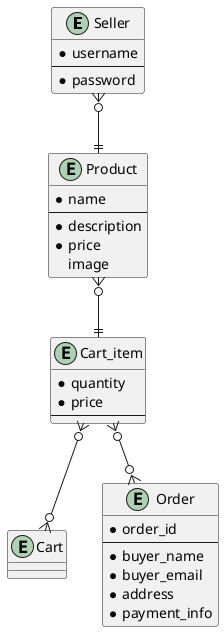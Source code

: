 @startuml
'https://plantuml.com/class-diagram

entity Seller {
    * username
    --
    * password
}

entity Product {
    * name
    --
    * description
    * price
    image
}

entity Cart_item {
    * quantity
    * price
    --
}

entity Cart {
}

entity Order {
    * order_id
    --
    * buyer_name
    * buyer_email
    * address
    * payment_info
}

Seller }o--|| Product
Product }o--|| Cart_item
Cart_item }o--o{ Cart
Cart_item }o--o{ Order

@enduml